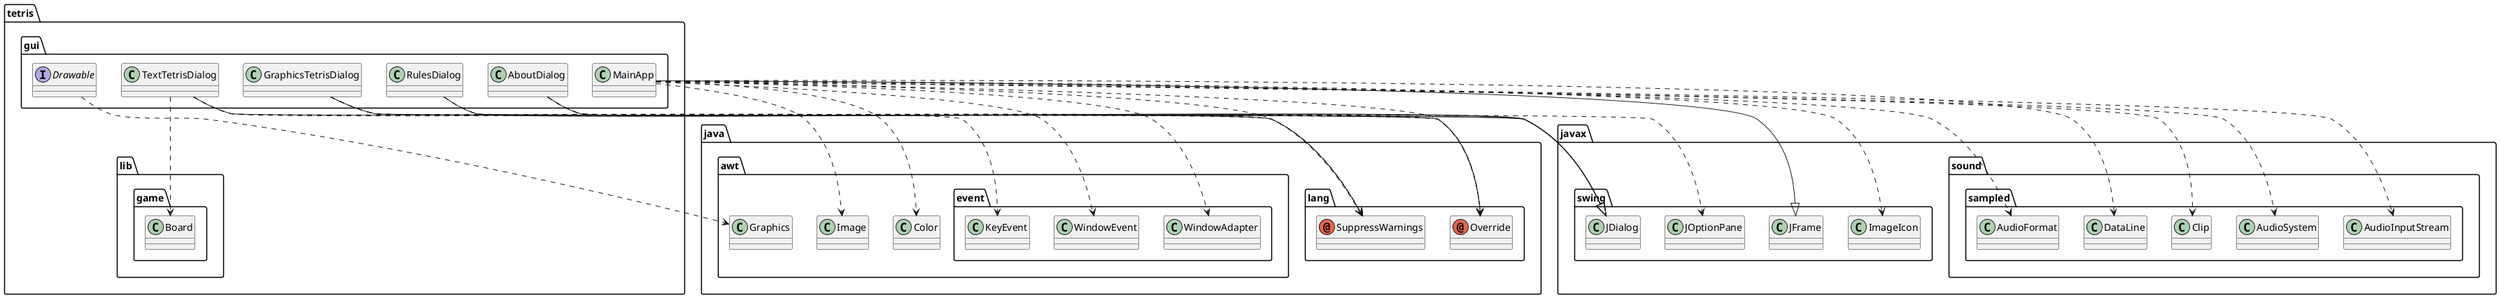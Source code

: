 @startuml
annotation java.lang.Override
annotation java.lang.SuppressWarnings
class java.awt.Color
class java.awt.Graphics
class java.awt.Image
class java.awt.event.KeyEvent
class java.awt.event.WindowAdapter
class java.awt.event.WindowEvent
class javax.sound.sampled.AudioFormat
class javax.sound.sampled.AudioInputStream
class javax.sound.sampled.AudioSystem
class javax.sound.sampled.Clip
class javax.sound.sampled.DataLine
class javax.swing.ImageIcon
class javax.swing.JDialog
class javax.swing.JFrame
class javax.swing.JOptionPane
class tetris.gui.AboutDialog
class tetris.gui.GraphicsTetrisDialog
class tetris.gui.MainApp
class tetris.gui.RulesDialog
class tetris.gui.TextTetrisDialog
class tetris.lib.game.Board
interface tetris.gui.Drawable
tetris.gui.AboutDialog ..> java.lang.Override
tetris.gui.AboutDialog ..> java.lang.SuppressWarnings
tetris.gui.AboutDialog --|> javax.swing.JDialog
tetris.gui.AboutDialog ..> javax.swing.JOptionPane
tetris.gui.GraphicsTetrisDialog ..> java.lang.Override
tetris.gui.GraphicsTetrisDialog ..> java.lang.SuppressWarnings
tetris.gui.GraphicsTetrisDialog ..> java.awt.event.KeyEvent
tetris.gui.GraphicsTetrisDialog --|> javax.swing.JDialog
tetris.gui.MainApp ..> java.lang.Override
tetris.gui.MainApp ..> java.lang.SuppressWarnings
tetris.gui.MainApp ..> java.awt.Color
tetris.gui.MainApp ..> java.awt.Image
tetris.gui.MainApp ..> java.awt.event.WindowAdapter
tetris.gui.MainApp ..> java.awt.event.WindowEvent
tetris.gui.MainApp ..> javax.sound.sampled.AudioFormat
tetris.gui.MainApp ..> javax.sound.sampled.AudioInputStream
tetris.gui.MainApp ..> javax.sound.sampled.AudioSystem
tetris.gui.MainApp ..> javax.sound.sampled.Clip
tetris.gui.MainApp ..> javax.sound.sampled.DataLine
tetris.gui.MainApp ..> javax.swing.ImageIcon
tetris.gui.MainApp --|> javax.swing.JFrame
tetris.gui.RulesDialog ..> java.lang.Override
tetris.gui.RulesDialog ..> java.lang.SuppressWarnings
tetris.gui.RulesDialog --|> javax.swing.JDialog
tetris.gui.TextTetrisDialog ..> java.lang.Override
tetris.gui.TextTetrisDialog ..> java.lang.SuppressWarnings
tetris.gui.TextTetrisDialog --|> javax.swing.JDialog
tetris.gui.TextTetrisDialog ..> tetris.lib.game.Board
tetris.gui.Drawable ..> java.awt.Graphics
@enduml